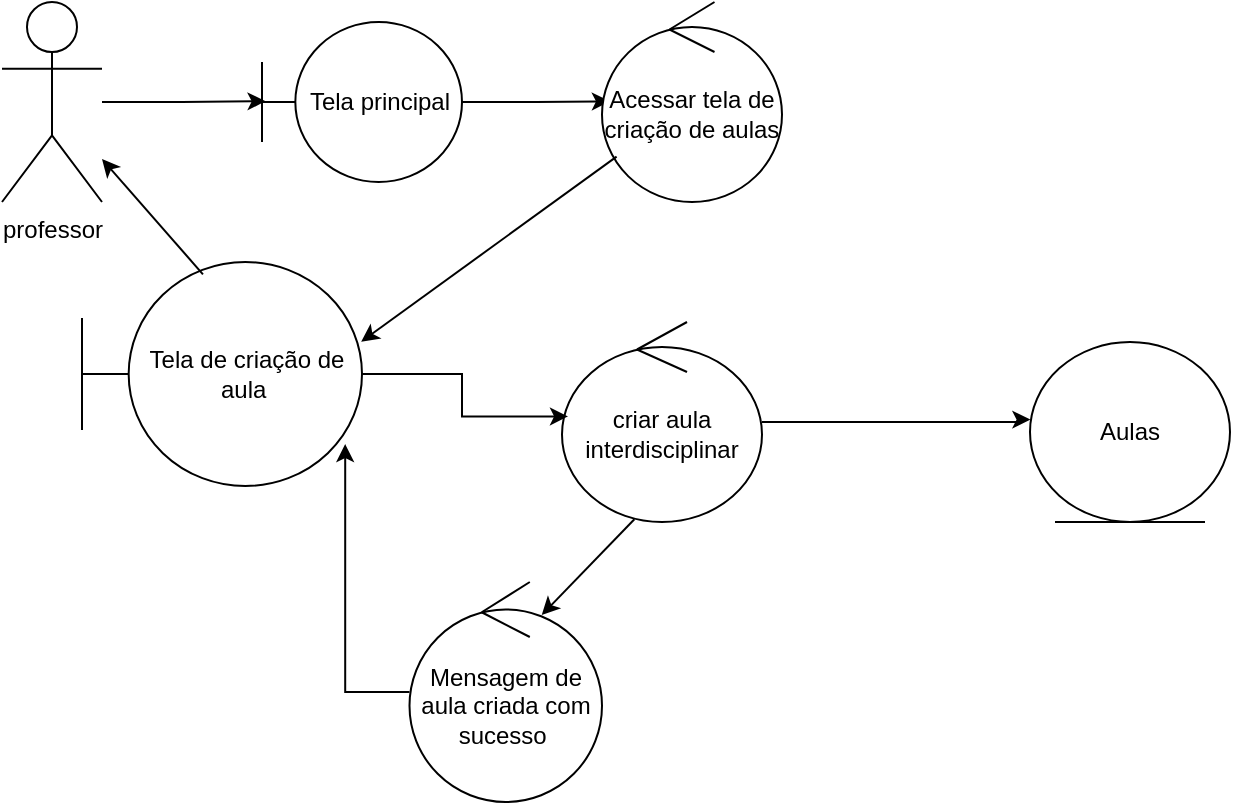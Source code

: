 <mxfile version="24.8.3">
  <diagram name="Página-1" id="A1XricTwvR2LtzFUGfRS">
    <mxGraphModel dx="2130" dy="674" grid="1" gridSize="10" guides="1" tooltips="1" connect="1" arrows="1" fold="1" page="1" pageScale="1" pageWidth="827" pageHeight="1169" math="0" shadow="0">
      <root>
        <mxCell id="0" />
        <mxCell id="1" parent="0" />
        <mxCell id="thF2VDcHaVG7FaZjGytK-1" value="professor" style="shape=umlActor;verticalLabelPosition=bottom;verticalAlign=top;html=1;outlineConnect=0;" parent="1" vertex="1">
          <mxGeometry x="-100" y="30" width="50" height="100" as="geometry" />
        </mxCell>
        <mxCell id="thF2VDcHaVG7FaZjGytK-5" value="Tela principal" style="shape=umlBoundary;whiteSpace=wrap;html=1;" parent="1" vertex="1">
          <mxGeometry x="30" y="40" width="100" height="80" as="geometry" />
        </mxCell>
        <mxCell id="thF2VDcHaVG7FaZjGytK-9" style="edgeStyle=orthogonalEdgeStyle;rounded=0;orthogonalLoop=1;jettySize=auto;html=1;entryX=0.05;entryY=0.496;entryDx=0;entryDy=0;entryPerimeter=0;" parent="1" source="thF2VDcHaVG7FaZjGytK-5" edge="1">
          <mxGeometry relative="1" as="geometry">
            <mxPoint x="203.938" y="79.64" as="targetPoint" />
          </mxGeometry>
        </mxCell>
        <mxCell id="thF2VDcHaVG7FaZjGytK-35" style="edgeStyle=orthogonalEdgeStyle;rounded=0;orthogonalLoop=1;jettySize=auto;html=1;entryX=0.018;entryY=0.495;entryDx=0;entryDy=0;entryPerimeter=0;" parent="1" source="thF2VDcHaVG7FaZjGytK-1" target="thF2VDcHaVG7FaZjGytK-5" edge="1">
          <mxGeometry relative="1" as="geometry" />
        </mxCell>
        <mxCell id="thF2VDcHaVG7FaZjGytK-37" value="Acessar tela de criação de aulas" style="ellipse;shape=umlControl;whiteSpace=wrap;html=1;" parent="1" vertex="1">
          <mxGeometry x="200" y="30" width="90" height="100" as="geometry" />
        </mxCell>
        <mxCell id="thF2VDcHaVG7FaZjGytK-38" value="Tela de criação de aula&amp;nbsp;" style="shape=umlBoundary;whiteSpace=wrap;html=1;" parent="1" vertex="1">
          <mxGeometry x="-60" y="160" width="140" height="112" as="geometry" />
        </mxCell>
        <mxCell id="thF2VDcHaVG7FaZjGytK-39" value="" style="endArrow=classic;html=1;rounded=0;entryX=0.997;entryY=0.356;entryDx=0;entryDy=0;entryPerimeter=0;" parent="1" source="thF2VDcHaVG7FaZjGytK-37" target="thF2VDcHaVG7FaZjGytK-38" edge="1">
          <mxGeometry width="50" height="50" relative="1" as="geometry">
            <mxPoint x="280" y="250" as="sourcePoint" />
            <mxPoint x="330" y="200" as="targetPoint" />
          </mxGeometry>
        </mxCell>
        <mxCell id="yQ8m5PVfVtzuY-FzAJRZ-28" value="" style="endArrow=classic;html=1;rounded=0;exitX=0.432;exitY=0.055;exitDx=0;exitDy=0;exitPerimeter=0;" parent="1" source="thF2VDcHaVG7FaZjGytK-38" target="thF2VDcHaVG7FaZjGytK-1" edge="1">
          <mxGeometry width="50" height="50" relative="1" as="geometry">
            <mxPoint x="-50" y="240" as="sourcePoint" />
            <mxPoint y="190" as="targetPoint" />
          </mxGeometry>
        </mxCell>
        <mxCell id="4S8p2gWHIPCT5IBcl4gh-2" value="criar aula interdisciplinar" style="ellipse;shape=umlControl;whiteSpace=wrap;html=1;" vertex="1" parent="1">
          <mxGeometry x="180" y="190" width="100" height="100" as="geometry" />
        </mxCell>
        <mxCell id="4S8p2gWHIPCT5IBcl4gh-3" style="edgeStyle=orthogonalEdgeStyle;rounded=0;orthogonalLoop=1;jettySize=auto;html=1;entryX=0.03;entryY=0.472;entryDx=0;entryDy=0;entryPerimeter=0;" edge="1" parent="1" source="thF2VDcHaVG7FaZjGytK-38" target="4S8p2gWHIPCT5IBcl4gh-2">
          <mxGeometry relative="1" as="geometry" />
        </mxCell>
        <mxCell id="4S8p2gWHIPCT5IBcl4gh-6" value="Aulas" style="ellipse;shape=umlEntity;whiteSpace=wrap;html=1;" vertex="1" parent="1">
          <mxGeometry x="414" y="200" width="100" height="90" as="geometry" />
        </mxCell>
        <mxCell id="4S8p2gWHIPCT5IBcl4gh-7" style="edgeStyle=orthogonalEdgeStyle;rounded=0;orthogonalLoop=1;jettySize=auto;html=1;entryX=0.002;entryY=0.431;entryDx=0;entryDy=0;entryPerimeter=0;" edge="1" parent="1" source="4S8p2gWHIPCT5IBcl4gh-2" target="4S8p2gWHIPCT5IBcl4gh-6">
          <mxGeometry relative="1" as="geometry">
            <Array as="points">
              <mxPoint x="410" y="240" />
              <mxPoint x="410" y="239" />
            </Array>
          </mxGeometry>
        </mxCell>
        <mxCell id="4S8p2gWHIPCT5IBcl4gh-10" value="Mensagem de aula criada com sucesso&amp;nbsp;" style="ellipse;shape=umlControl;whiteSpace=wrap;html=1;" vertex="1" parent="1">
          <mxGeometry x="103.75" y="320" width="96.25" height="110" as="geometry" />
        </mxCell>
        <mxCell id="4S8p2gWHIPCT5IBcl4gh-11" value="" style="endArrow=classic;html=1;rounded=0;entryX=0.687;entryY=0.15;entryDx=0;entryDy=0;entryPerimeter=0;exitX=0.362;exitY=0.986;exitDx=0;exitDy=0;exitPerimeter=0;" edge="1" parent="1" source="4S8p2gWHIPCT5IBcl4gh-2" target="4S8p2gWHIPCT5IBcl4gh-10">
          <mxGeometry width="50" height="50" relative="1" as="geometry">
            <mxPoint x="60" y="350" as="sourcePoint" />
            <mxPoint x="110" y="300" as="targetPoint" />
          </mxGeometry>
        </mxCell>
        <mxCell id="4S8p2gWHIPCT5IBcl4gh-13" style="edgeStyle=orthogonalEdgeStyle;rounded=0;orthogonalLoop=1;jettySize=auto;html=1;entryX=0.94;entryY=0.813;entryDx=0;entryDy=0;entryPerimeter=0;" edge="1" parent="1" source="4S8p2gWHIPCT5IBcl4gh-10" target="thF2VDcHaVG7FaZjGytK-38">
          <mxGeometry relative="1" as="geometry" />
        </mxCell>
      </root>
    </mxGraphModel>
  </diagram>
</mxfile>
